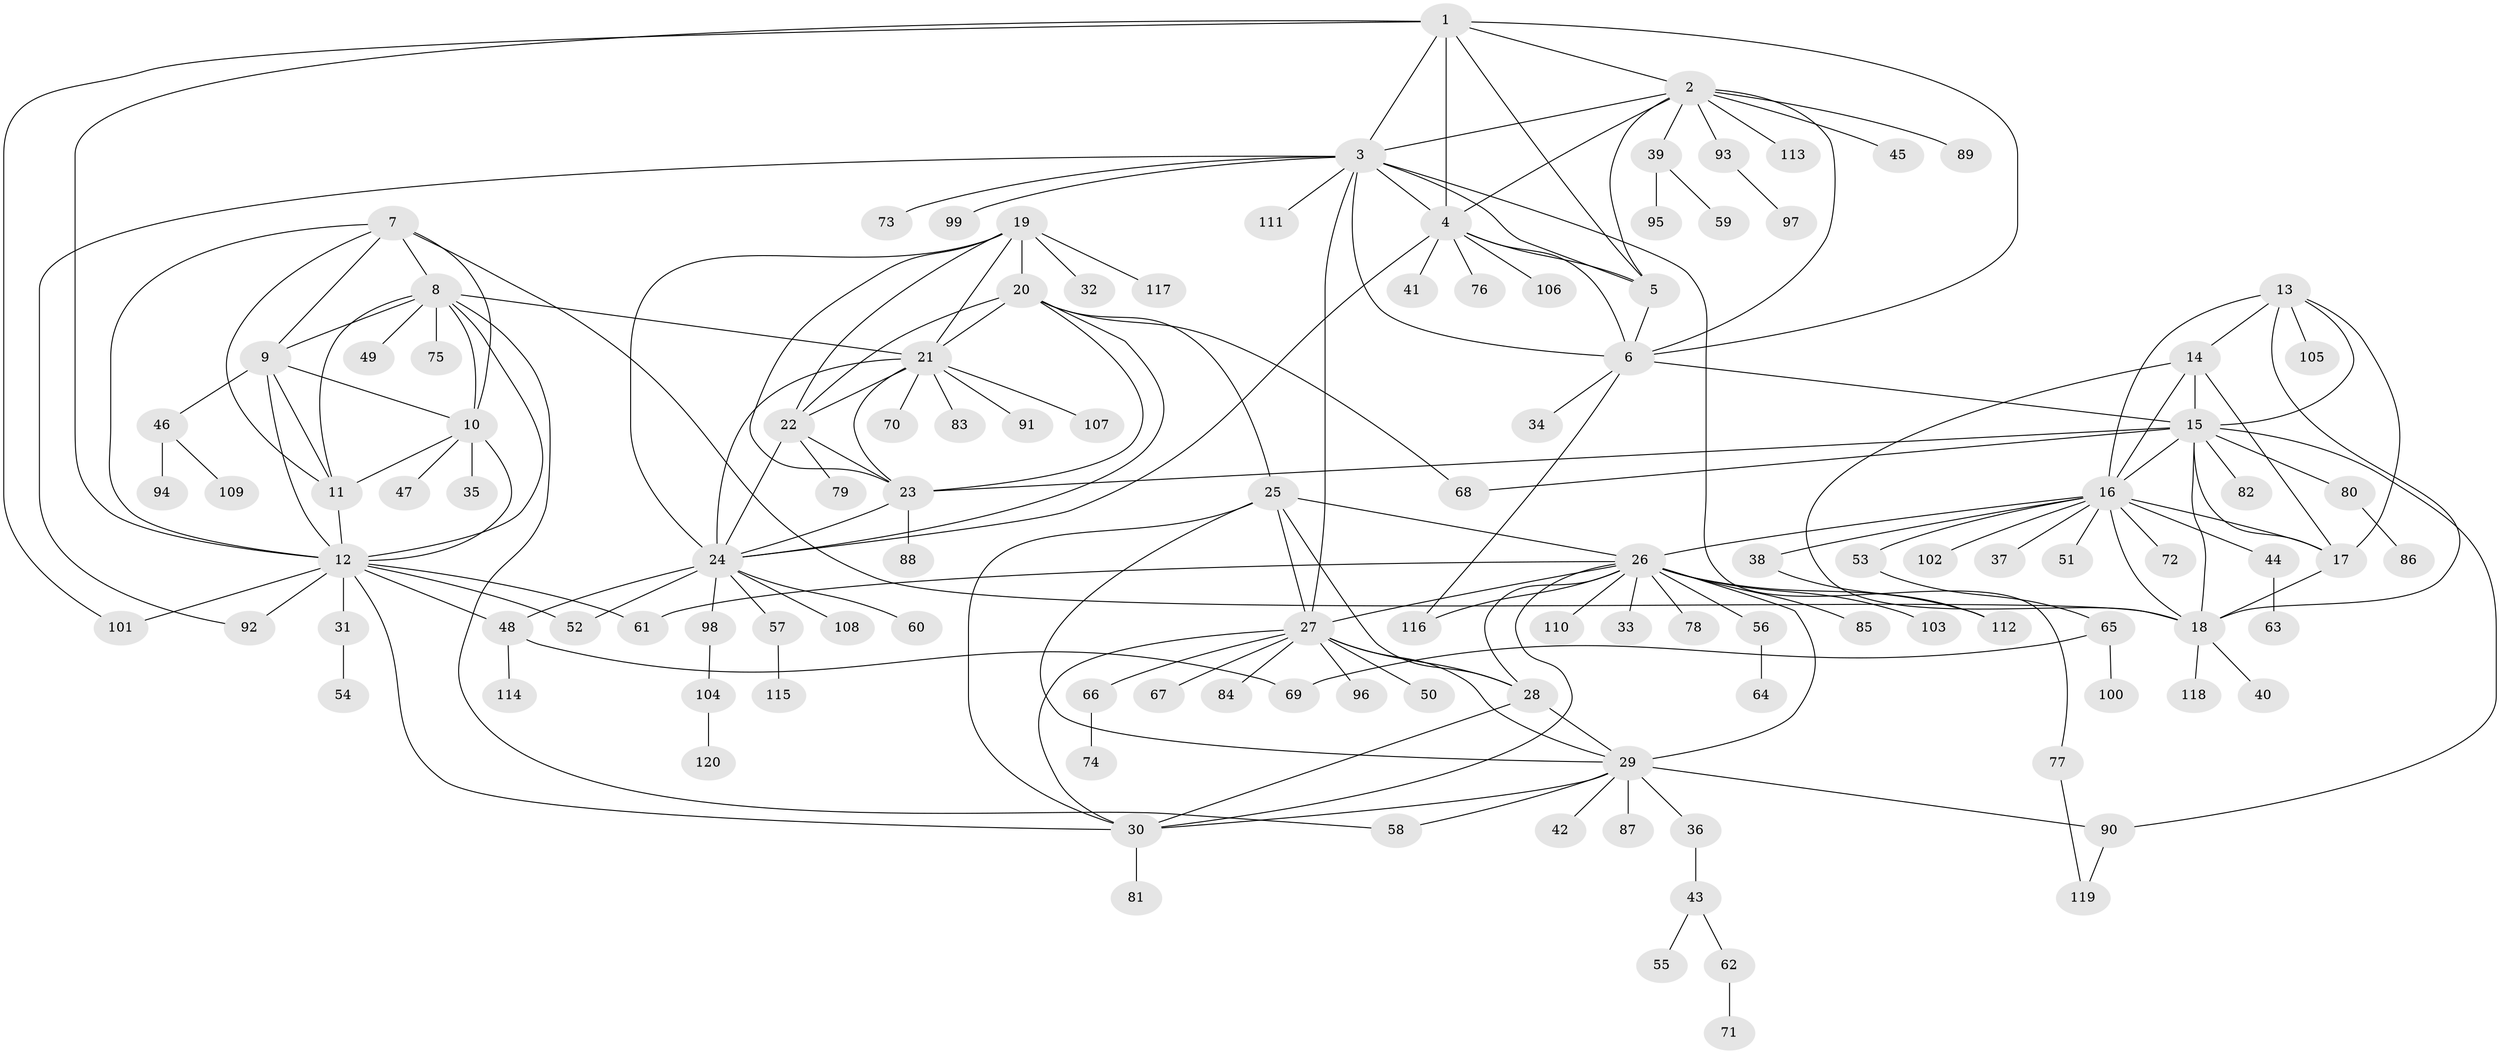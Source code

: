 // coarse degree distribution, {5: 0.031914893617021274, 8: 0.02127659574468085, 14: 0.010638297872340425, 4: 0.06382978723404255, 6: 0.010638297872340425, 7: 0.0425531914893617, 13: 0.010638297872340425, 10: 0.02127659574468085, 11: 0.010638297872340425, 15: 0.010638297872340425, 12: 0.010638297872340425, 2: 0.18085106382978725, 1: 0.5425531914893617, 3: 0.031914893617021274}
// Generated by graph-tools (version 1.1) at 2025/52/02/27/25 19:52:17]
// undirected, 120 vertices, 187 edges
graph export_dot {
graph [start="1"]
  node [color=gray90,style=filled];
  1;
  2;
  3;
  4;
  5;
  6;
  7;
  8;
  9;
  10;
  11;
  12;
  13;
  14;
  15;
  16;
  17;
  18;
  19;
  20;
  21;
  22;
  23;
  24;
  25;
  26;
  27;
  28;
  29;
  30;
  31;
  32;
  33;
  34;
  35;
  36;
  37;
  38;
  39;
  40;
  41;
  42;
  43;
  44;
  45;
  46;
  47;
  48;
  49;
  50;
  51;
  52;
  53;
  54;
  55;
  56;
  57;
  58;
  59;
  60;
  61;
  62;
  63;
  64;
  65;
  66;
  67;
  68;
  69;
  70;
  71;
  72;
  73;
  74;
  75;
  76;
  77;
  78;
  79;
  80;
  81;
  82;
  83;
  84;
  85;
  86;
  87;
  88;
  89;
  90;
  91;
  92;
  93;
  94;
  95;
  96;
  97;
  98;
  99;
  100;
  101;
  102;
  103;
  104;
  105;
  106;
  107;
  108;
  109;
  110;
  111;
  112;
  113;
  114;
  115;
  116;
  117;
  118;
  119;
  120;
  1 -- 2;
  1 -- 3;
  1 -- 4;
  1 -- 5;
  1 -- 6;
  1 -- 12;
  1 -- 101;
  2 -- 3;
  2 -- 4;
  2 -- 5;
  2 -- 6;
  2 -- 39;
  2 -- 45;
  2 -- 89;
  2 -- 93;
  2 -- 113;
  3 -- 4;
  3 -- 5;
  3 -- 6;
  3 -- 27;
  3 -- 73;
  3 -- 77;
  3 -- 92;
  3 -- 99;
  3 -- 111;
  4 -- 5;
  4 -- 6;
  4 -- 24;
  4 -- 41;
  4 -- 76;
  4 -- 106;
  5 -- 6;
  6 -- 15;
  6 -- 34;
  6 -- 116;
  7 -- 8;
  7 -- 9;
  7 -- 10;
  7 -- 11;
  7 -- 12;
  7 -- 18;
  8 -- 9;
  8 -- 10;
  8 -- 11;
  8 -- 12;
  8 -- 21;
  8 -- 49;
  8 -- 58;
  8 -- 75;
  9 -- 10;
  9 -- 11;
  9 -- 12;
  9 -- 46;
  10 -- 11;
  10 -- 12;
  10 -- 35;
  10 -- 47;
  11 -- 12;
  12 -- 30;
  12 -- 31;
  12 -- 48;
  12 -- 52;
  12 -- 61;
  12 -- 92;
  12 -- 101;
  13 -- 14;
  13 -- 15;
  13 -- 16;
  13 -- 17;
  13 -- 18;
  13 -- 105;
  14 -- 15;
  14 -- 16;
  14 -- 17;
  14 -- 18;
  15 -- 16;
  15 -- 17;
  15 -- 18;
  15 -- 23;
  15 -- 68;
  15 -- 80;
  15 -- 82;
  15 -- 90;
  16 -- 17;
  16 -- 18;
  16 -- 26;
  16 -- 37;
  16 -- 38;
  16 -- 44;
  16 -- 51;
  16 -- 53;
  16 -- 72;
  16 -- 102;
  17 -- 18;
  18 -- 40;
  18 -- 118;
  19 -- 20;
  19 -- 21;
  19 -- 22;
  19 -- 23;
  19 -- 24;
  19 -- 32;
  19 -- 117;
  20 -- 21;
  20 -- 22;
  20 -- 23;
  20 -- 24;
  20 -- 25;
  20 -- 68;
  21 -- 22;
  21 -- 23;
  21 -- 24;
  21 -- 70;
  21 -- 83;
  21 -- 91;
  21 -- 107;
  22 -- 23;
  22 -- 24;
  22 -- 79;
  23 -- 24;
  23 -- 88;
  24 -- 48;
  24 -- 52;
  24 -- 57;
  24 -- 60;
  24 -- 98;
  24 -- 108;
  25 -- 26;
  25 -- 27;
  25 -- 28;
  25 -- 29;
  25 -- 30;
  26 -- 27;
  26 -- 28;
  26 -- 29;
  26 -- 30;
  26 -- 33;
  26 -- 56;
  26 -- 61;
  26 -- 78;
  26 -- 85;
  26 -- 103;
  26 -- 110;
  26 -- 112;
  26 -- 116;
  27 -- 28;
  27 -- 29;
  27 -- 30;
  27 -- 50;
  27 -- 66;
  27 -- 67;
  27 -- 84;
  27 -- 96;
  28 -- 29;
  28 -- 30;
  29 -- 30;
  29 -- 36;
  29 -- 42;
  29 -- 58;
  29 -- 87;
  29 -- 90;
  30 -- 81;
  31 -- 54;
  36 -- 43;
  38 -- 112;
  39 -- 59;
  39 -- 95;
  43 -- 55;
  43 -- 62;
  44 -- 63;
  46 -- 94;
  46 -- 109;
  48 -- 69;
  48 -- 114;
  53 -- 65;
  56 -- 64;
  57 -- 115;
  62 -- 71;
  65 -- 69;
  65 -- 100;
  66 -- 74;
  77 -- 119;
  80 -- 86;
  90 -- 119;
  93 -- 97;
  98 -- 104;
  104 -- 120;
}
